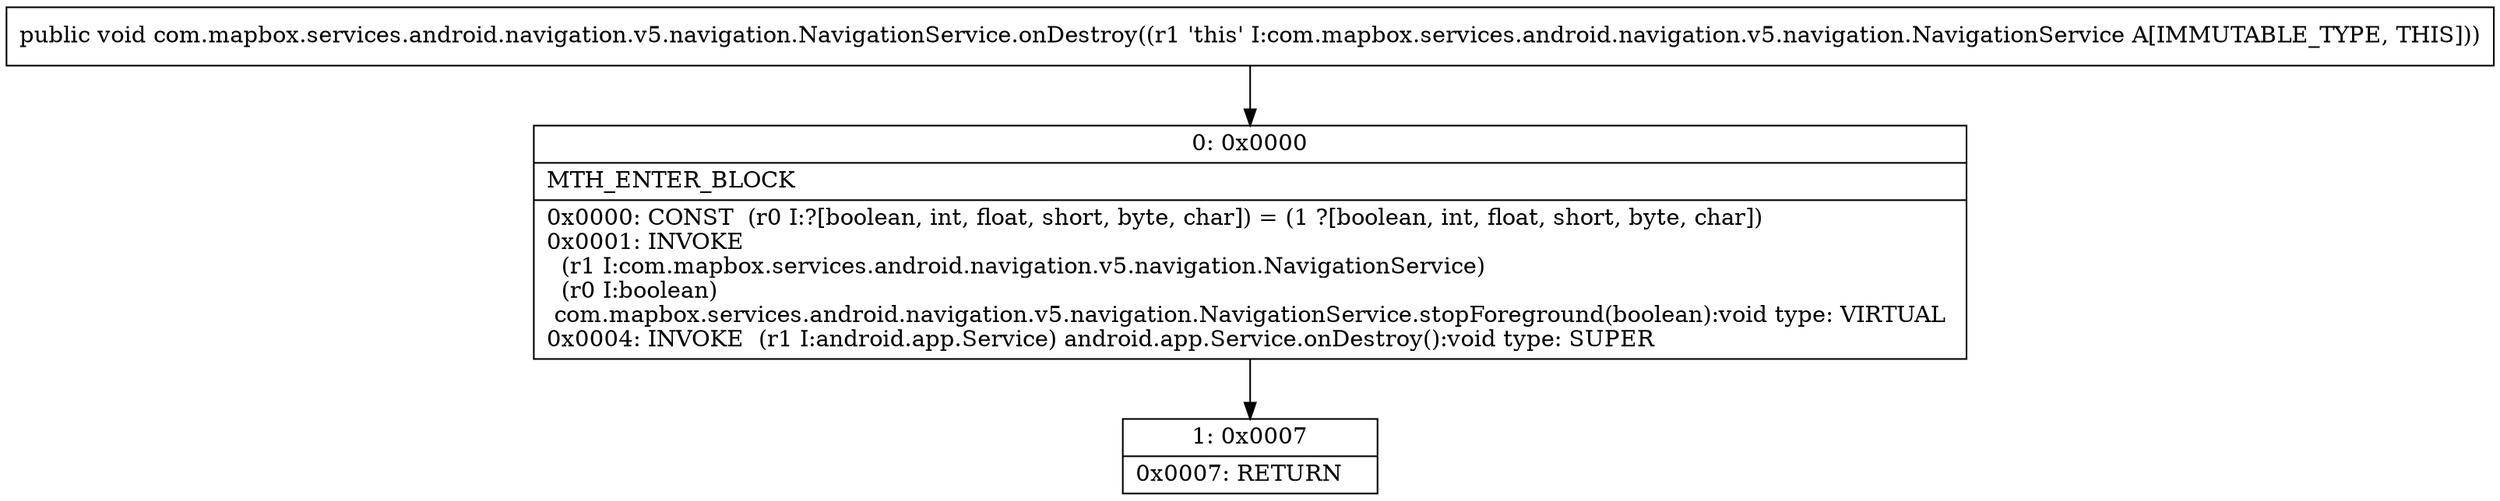 digraph "CFG forcom.mapbox.services.android.navigation.v5.navigation.NavigationService.onDestroy()V" {
Node_0 [shape=record,label="{0\:\ 0x0000|MTH_ENTER_BLOCK\l|0x0000: CONST  (r0 I:?[boolean, int, float, short, byte, char]) = (1 ?[boolean, int, float, short, byte, char]) \l0x0001: INVOKE  \l  (r1 I:com.mapbox.services.android.navigation.v5.navigation.NavigationService)\l  (r0 I:boolean)\l com.mapbox.services.android.navigation.v5.navigation.NavigationService.stopForeground(boolean):void type: VIRTUAL \l0x0004: INVOKE  (r1 I:android.app.Service) android.app.Service.onDestroy():void type: SUPER \l}"];
Node_1 [shape=record,label="{1\:\ 0x0007|0x0007: RETURN   \l}"];
MethodNode[shape=record,label="{public void com.mapbox.services.android.navigation.v5.navigation.NavigationService.onDestroy((r1 'this' I:com.mapbox.services.android.navigation.v5.navigation.NavigationService A[IMMUTABLE_TYPE, THIS])) }"];
MethodNode -> Node_0;
Node_0 -> Node_1;
}

